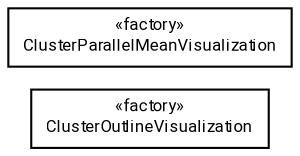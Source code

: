 #!/usr/local/bin/dot
#
# Class diagram 
# Generated by UMLGraph version R5_7_2-60-g0e99a6 (http://www.spinellis.gr/umlgraph/)
#

digraph G {
	graph [fontnames="svg"]
	edge [fontname="Roboto",fontsize=7,labelfontname="Roboto",labelfontsize=7,color="black"];
	node [fontname="Roboto",fontcolor="black",fontsize=8,shape=plaintext,margin=0,width=0,height=0];
	nodesep=0.15;
	ranksep=0.25;
	rankdir=LR;
	// de.lmu.ifi.dbs.elki.visualization.visualizers.parallel.cluster.ClusterOutlineVisualization
	c163384 [label=<<table title="de.lmu.ifi.dbs.elki.visualization.visualizers.parallel.cluster.ClusterOutlineVisualization" border="0" cellborder="1" cellspacing="0" cellpadding="2" href="ClusterOutlineVisualization.html" target="_parent">
		<tr><td><table border="0" cellspacing="0" cellpadding="1">
		<tr><td align="center" balign="center"> &#171;factory&#187; </td></tr>
		<tr><td align="center" balign="center"> <font face="Roboto">ClusterOutlineVisualization</font> </td></tr>
		</table></td></tr>
		</table>>, URL="ClusterOutlineVisualization.html"];
	// de.lmu.ifi.dbs.elki.visualization.visualizers.parallel.cluster.ClusterParallelMeanVisualization
	c163387 [label=<<table title="de.lmu.ifi.dbs.elki.visualization.visualizers.parallel.cluster.ClusterParallelMeanVisualization" border="0" cellborder="1" cellspacing="0" cellpadding="2" href="ClusterParallelMeanVisualization.html" target="_parent">
		<tr><td><table border="0" cellspacing="0" cellpadding="1">
		<tr><td align="center" balign="center"> &#171;factory&#187; </td></tr>
		<tr><td align="center" balign="center"> <font face="Roboto">ClusterParallelMeanVisualization</font> </td></tr>
		</table></td></tr>
		</table>>, URL="ClusterParallelMeanVisualization.html"];
}

